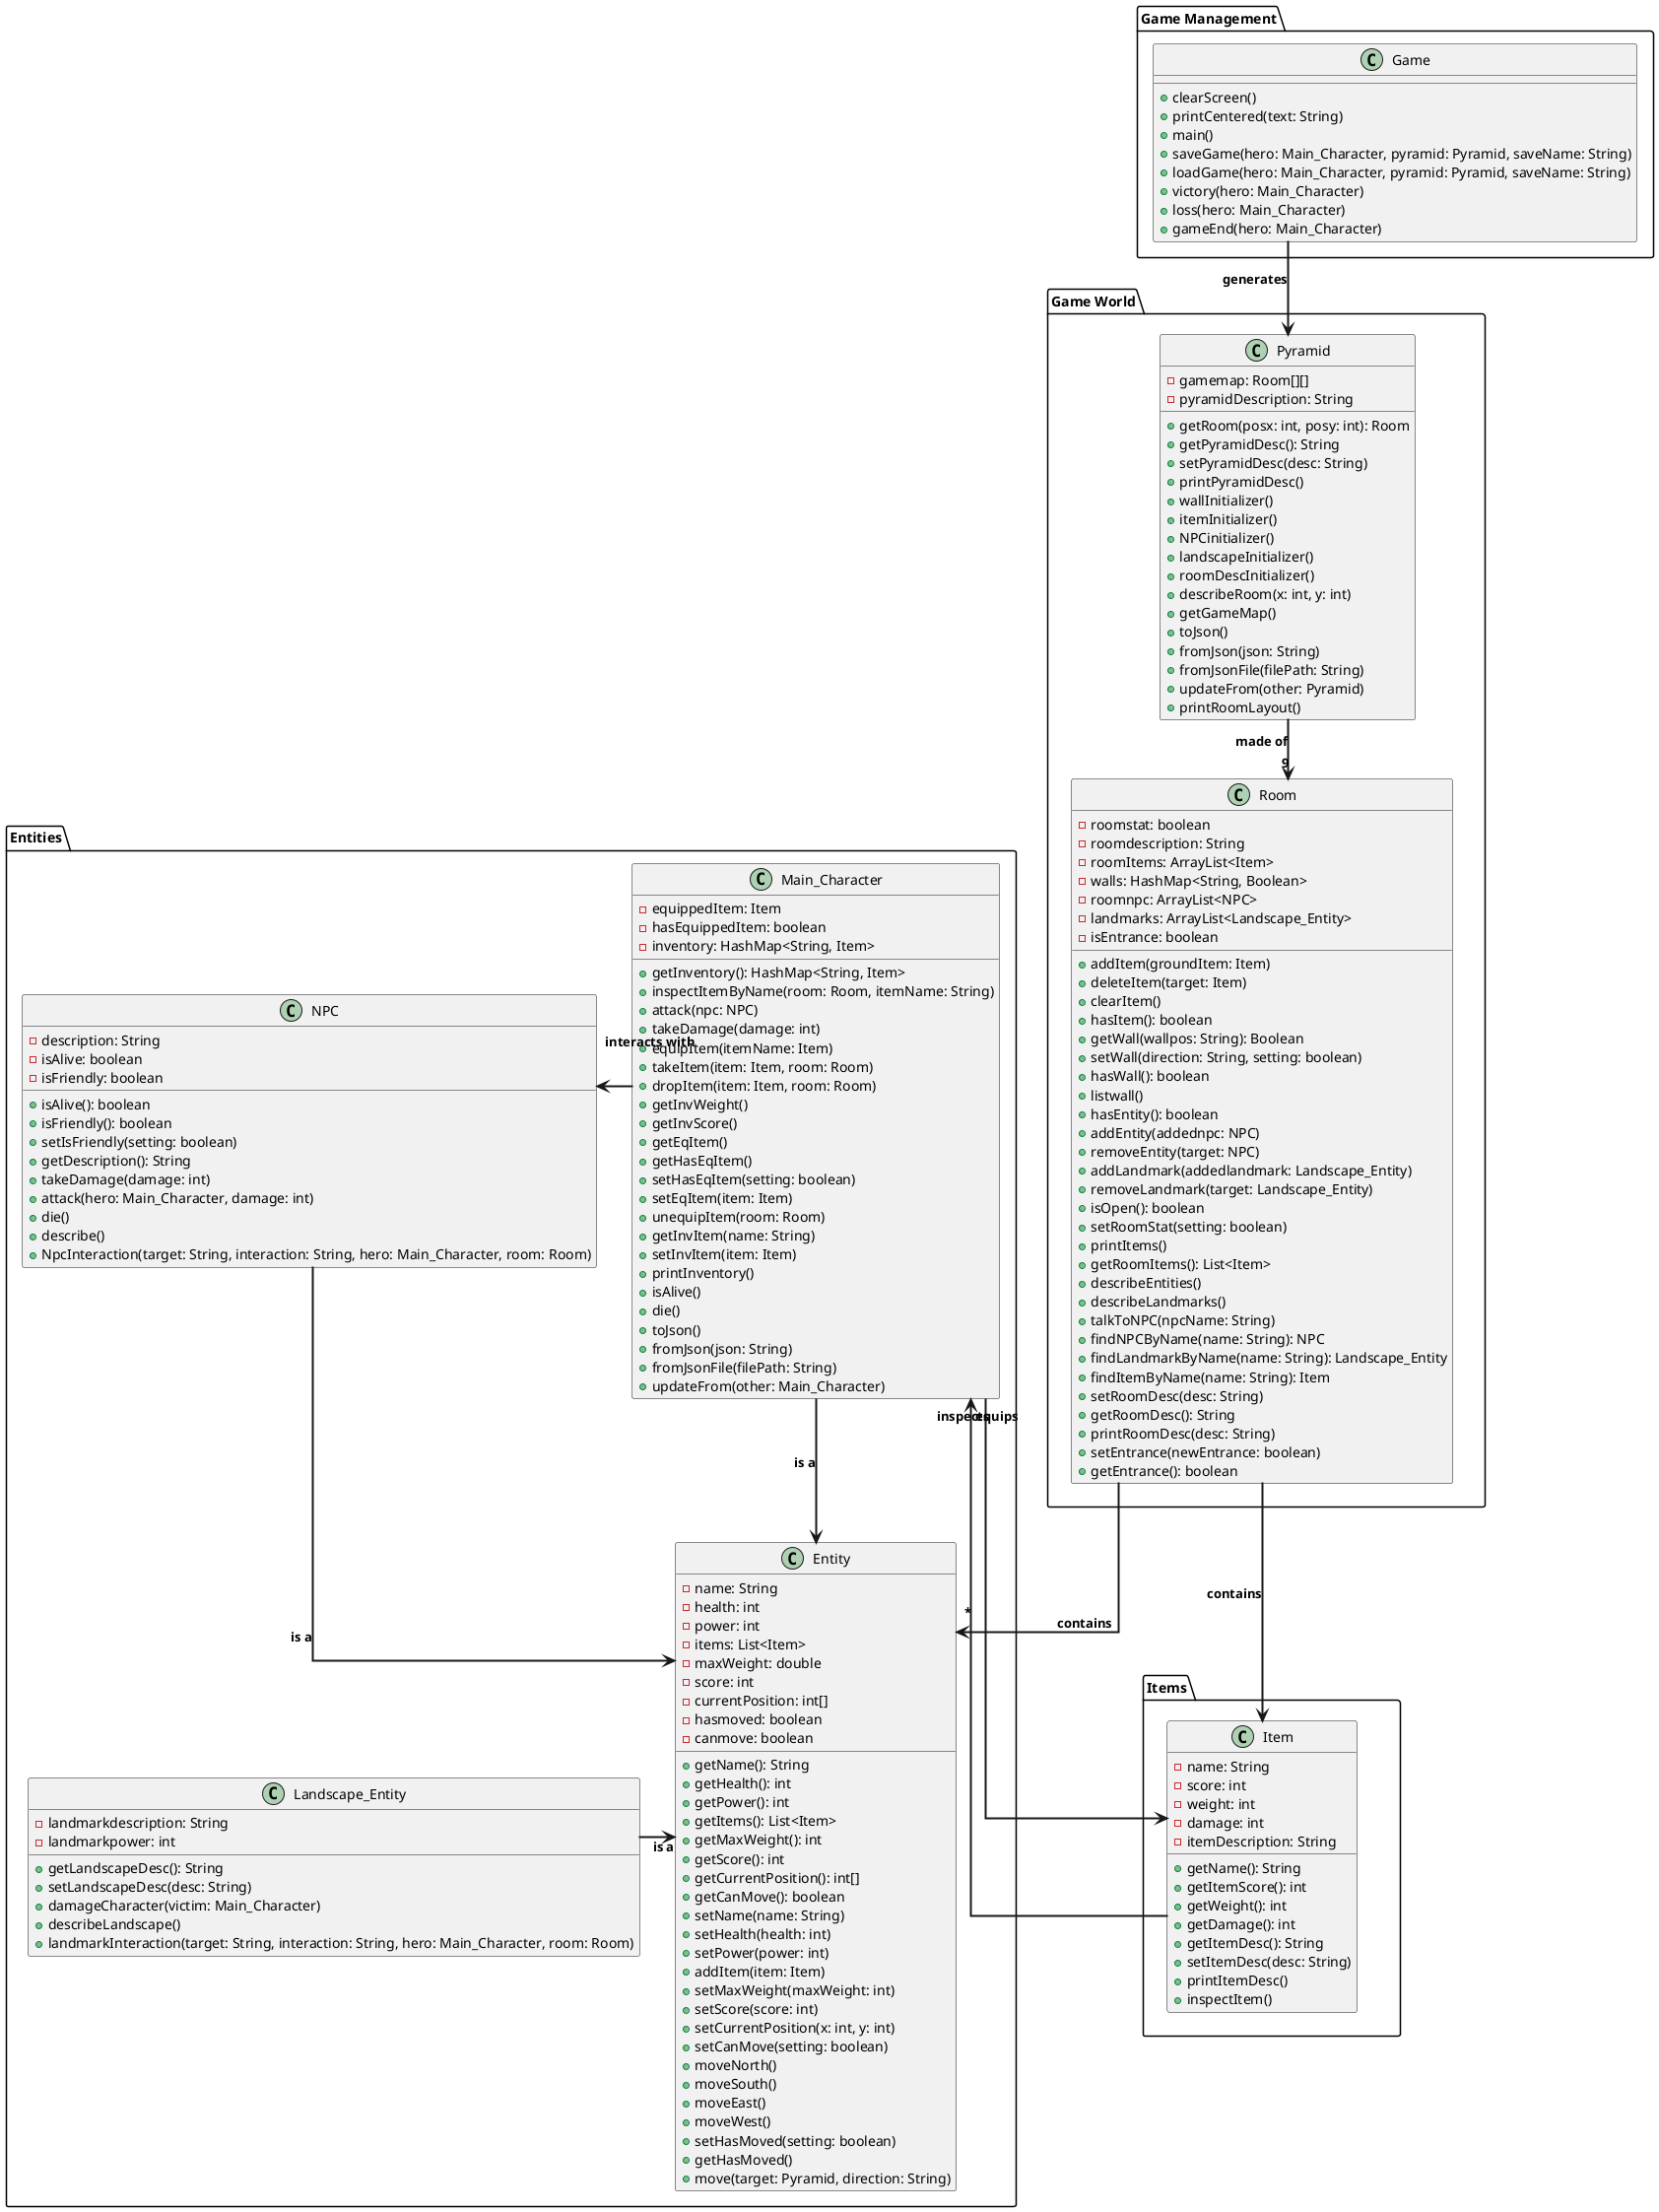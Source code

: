 @startuml Design Class Model
skinparam linetype ortho

skinparam Arrow {
  Thickness 2
  FontStyle Bold
}

package "Game Management" {
  class Game {
      + clearScreen()
      + printCentered(text: String)
      + main()
      + saveGame(hero: Main_Character, pyramid: Pyramid, saveName: String)
      + loadGame(hero: Main_Character, pyramid: Pyramid, saveName: String)
      + victory(hero: Main_Character)
      + loss(hero: Main_Character)
      + gameEnd(hero: Main_Character)
  }
}
package "Game World" {
  class Pyramid {
      - gamemap: Room[][]
      - pyramidDescription: String
      + getRoom(posx: int, posy: int): Room
      + getPyramidDesc(): String
      + setPyramidDesc(desc: String)
      + printPyramidDesc()
      + wallInitializer()
      + itemInitializer()
      + NPCinitializer()
      + landscapeInitializer()
      + roomDescInitializer()
      + describeRoom(x: int, y: int)
      + getGameMap()
      + toJson()
      + fromJson(json: String)
      + fromJsonFile(filePath: String)
      + updateFrom(other: Pyramid)
      + printRoomLayout()
  }
  class Room {
      - roomstat: boolean
      - roomdescription: String
      - roomItems: ArrayList<Item>
      - walls: HashMap<String, Boolean>
      - roomnpc: ArrayList<NPC>
      - landmarks: ArrayList<Landscape_Entity>
      - isEntrance: boolean
      + addItem(groundItem: Item)
      + deleteItem(target: Item)
      + clearItem()
      + hasItem(): boolean
      + getWall(wallpos: String): Boolean
      + setWall(direction: String, setting: boolean)
      + hasWall(): boolean
      + listwall()
      + hasEntity(): boolean
      + addEntity(addednpc: NPC)
      + removeEntity(target: NPC)
      + addLandmark(addedlandmark: Landscape_Entity)
      + removeLandmark(target: Landscape_Entity)
      + isOpen(): boolean
      + setRoomStat(setting: boolean)
      + printItems()
      + getRoomItems(): List<Item>
      + describeEntities()
      + describeLandmarks()
      + talkToNPC(npcName: String)
      + findNPCByName(name: String): NPC
      + findLandmarkByName(name: String): Landscape_Entity
      + findItemByName(name: String): Item
      + setRoomDesc(desc: String)
      + getRoomDesc(): String
      + printRoomDesc(desc: String)
      + setEntrance(newEntrance: boolean)
      + getEntrance(): boolean
  }
}
package "Entities" {
  class Entity {
      - name: String
      - health: int
      - power: int
      - items: List<Item>
      - maxWeight: double
      - score: int
      - currentPosition: int[]
      - hasmoved: boolean
      - canmove: boolean
      + getName(): String
      + getHealth(): int
      + getPower(): int
      + getItems(): List<Item>
      + getMaxWeight(): int
      + getScore(): int
      + getCurrentPosition(): int[]
      + getCanMove(): boolean
      + setName(name: String)
      + setHealth(health: int)
      + setPower(power: int)
      + addItem(item: Item)
      + setMaxWeight(maxWeight: int)
      + setScore(score: int)
      + setCurrentPosition(x: int, y: int)
      + setCanMove(setting: boolean)
      + moveNorth()
      + moveSouth()
      + moveEast()
      + moveWest()
      + setHasMoved(setting: boolean)
      + getHasMoved()
      + move(target: Pyramid, direction: String)
  }
  class Main_Character {
      - equippedItem: Item
      - hasEquippedItem: boolean
      - inventory: HashMap<String, Item>
      + getInventory(): HashMap<String, Item>
      + inspectItemByName(room: Room, itemName: String)
      + attack(npc: NPC)
      + takeDamage(damage: int)
      + equipItem(itemName: Item)
      + takeItem(item: Item, room: Room)
      + dropItem(item: Item, room: Room)
      + getInvWeight()
      + getInvScore()
      + getEqItem()
      + getHasEqItem()
      + setHasEqItem(setting: boolean)
      + setEqItem(item: Item)
      + unequipItem(room: Room)
      + getInvItem(name: String)
      + setInvItem(item: Item)
      + printInventory()
      + isAlive()
      + die()
      + toJson()
      + fromJson(json: String)
      + fromJsonFile(filePath: String)
      + updateFrom(other: Main_Character)
  }

  class NPC {
      - description: String
      - isAlive: boolean
      - isFriendly: boolean
      + isAlive(): boolean
      + isFriendly(): boolean
      + setIsFriendly(setting: boolean)
      + getDescription(): String
      + takeDamage(damage: int)
      + attack(hero: Main_Character, damage: int)
      + die()
      + describe()
      + NpcInteraction(target: String, interaction: String, hero: Main_Character, room: Room)
  }
  
  class Landscape_Entity {
    - landmarkdescription: String
    - landmarkpower: int
    + getLandscapeDesc(): String
    + setLandscapeDesc(desc: String)
    + damageCharacter(victim: Main_Character)
    + describeLandscape()
    + landmarkInteraction(target: String, interaction: String, hero: Main_Character, room: Room)
  }
}



package "Items" {
  class Item {
      - name: String
      - score: int
      - weight: int
      - damage: int
      - itemDescription: String
      + getName(): String
      + getItemScore(): int
      + getWeight(): int
      + getDamage(): int
      + getItemDesc(): String
      + setItemDesc(desc: String)
      + printItemDesc()
      + inspectItem()
  }
}

together {
    Game --> Pyramid : generates
    Pyramid --> "9" Room : made of
}

together {
    
    Main_Character "inspects" --> Item
    Item --> "equips" Main_Character
    Main_Character --> "interacts with" NPC
}

together {
    Main_Character --> Entity : is a
    NPC --> Entity : is a
    Landscape_Entity --> Entity : is a
}

together {
    Room --> "*" Entity : contains
    Room --> Item : contains
}


Game -[hidden]down- "Game World"
"Items" -[hidden]right- "Game World"
Landscape_Entity -[hidden]left- Entity
NPC -[hidden]right- Main_Character

@enduml
